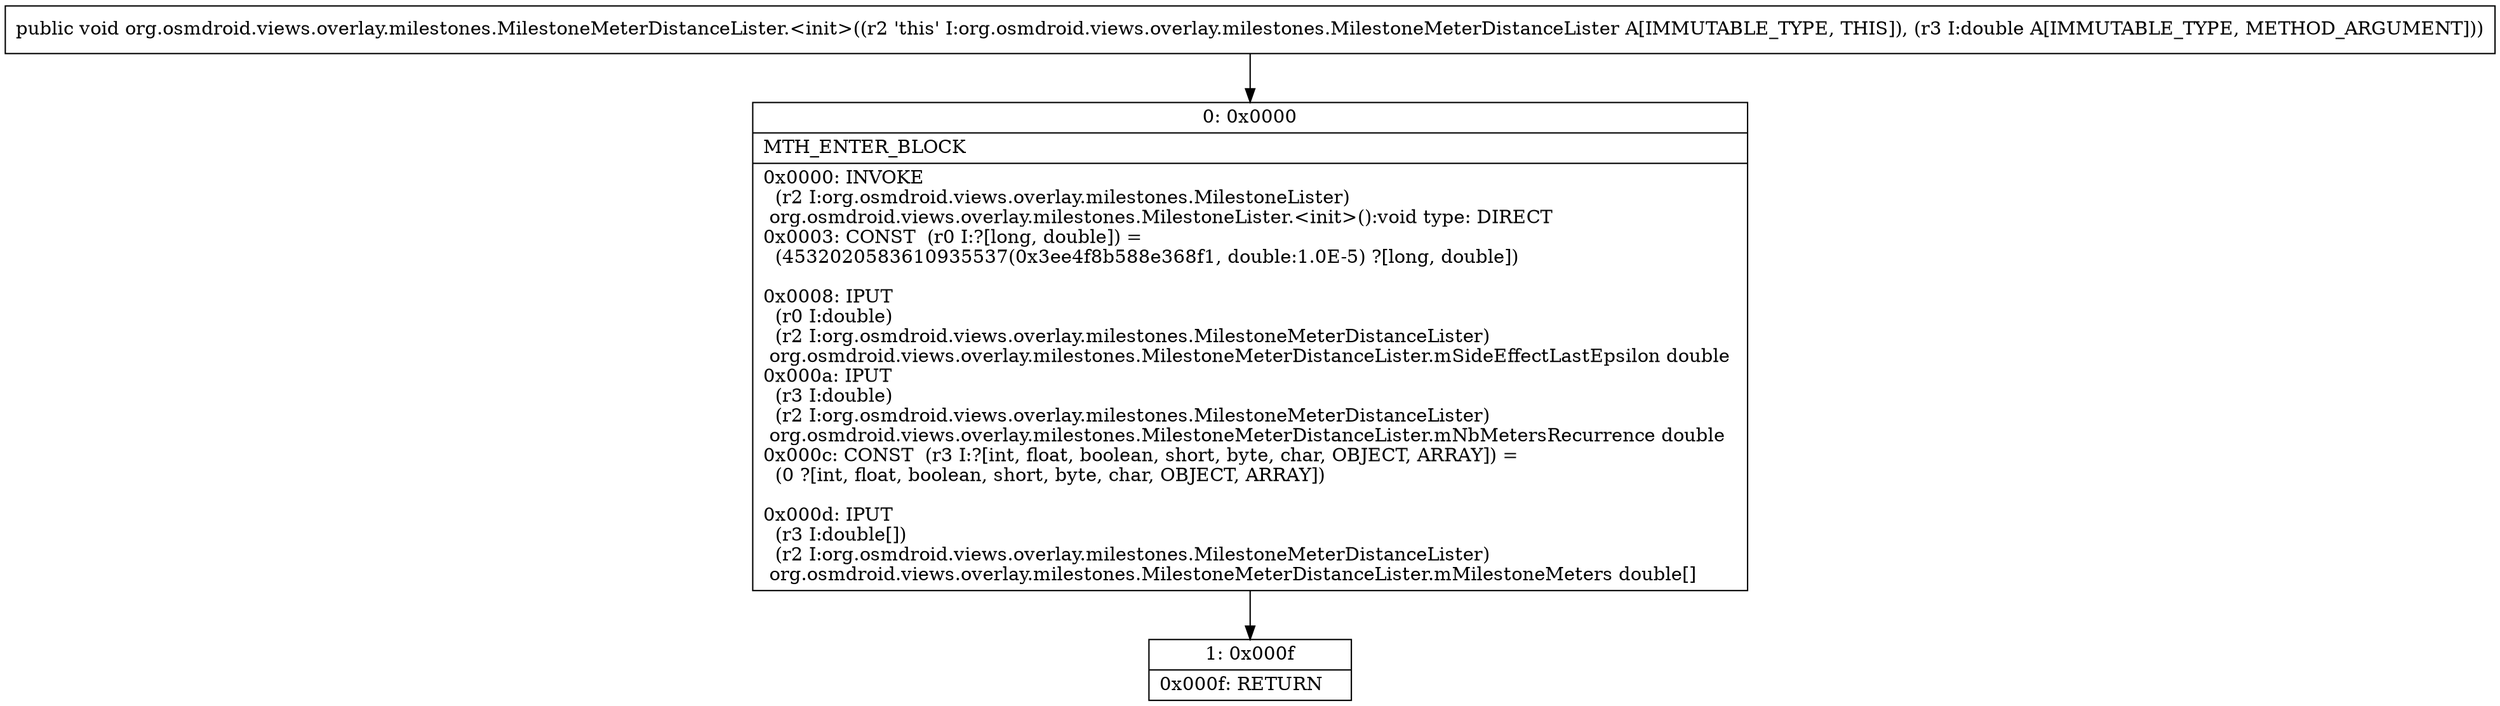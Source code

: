 digraph "CFG fororg.osmdroid.views.overlay.milestones.MilestoneMeterDistanceLister.\<init\>(D)V" {
Node_0 [shape=record,label="{0\:\ 0x0000|MTH_ENTER_BLOCK\l|0x0000: INVOKE  \l  (r2 I:org.osmdroid.views.overlay.milestones.MilestoneLister)\l org.osmdroid.views.overlay.milestones.MilestoneLister.\<init\>():void type: DIRECT \l0x0003: CONST  (r0 I:?[long, double]) = \l  (4532020583610935537(0x3ee4f8b588e368f1, double:1.0E\-5) ?[long, double])\l \l0x0008: IPUT  \l  (r0 I:double)\l  (r2 I:org.osmdroid.views.overlay.milestones.MilestoneMeterDistanceLister)\l org.osmdroid.views.overlay.milestones.MilestoneMeterDistanceLister.mSideEffectLastEpsilon double \l0x000a: IPUT  \l  (r3 I:double)\l  (r2 I:org.osmdroid.views.overlay.milestones.MilestoneMeterDistanceLister)\l org.osmdroid.views.overlay.milestones.MilestoneMeterDistanceLister.mNbMetersRecurrence double \l0x000c: CONST  (r3 I:?[int, float, boolean, short, byte, char, OBJECT, ARRAY]) = \l  (0 ?[int, float, boolean, short, byte, char, OBJECT, ARRAY])\l \l0x000d: IPUT  \l  (r3 I:double[])\l  (r2 I:org.osmdroid.views.overlay.milestones.MilestoneMeterDistanceLister)\l org.osmdroid.views.overlay.milestones.MilestoneMeterDistanceLister.mMilestoneMeters double[] \l}"];
Node_1 [shape=record,label="{1\:\ 0x000f|0x000f: RETURN   \l}"];
MethodNode[shape=record,label="{public void org.osmdroid.views.overlay.milestones.MilestoneMeterDistanceLister.\<init\>((r2 'this' I:org.osmdroid.views.overlay.milestones.MilestoneMeterDistanceLister A[IMMUTABLE_TYPE, THIS]), (r3 I:double A[IMMUTABLE_TYPE, METHOD_ARGUMENT])) }"];
MethodNode -> Node_0;
Node_0 -> Node_1;
}

